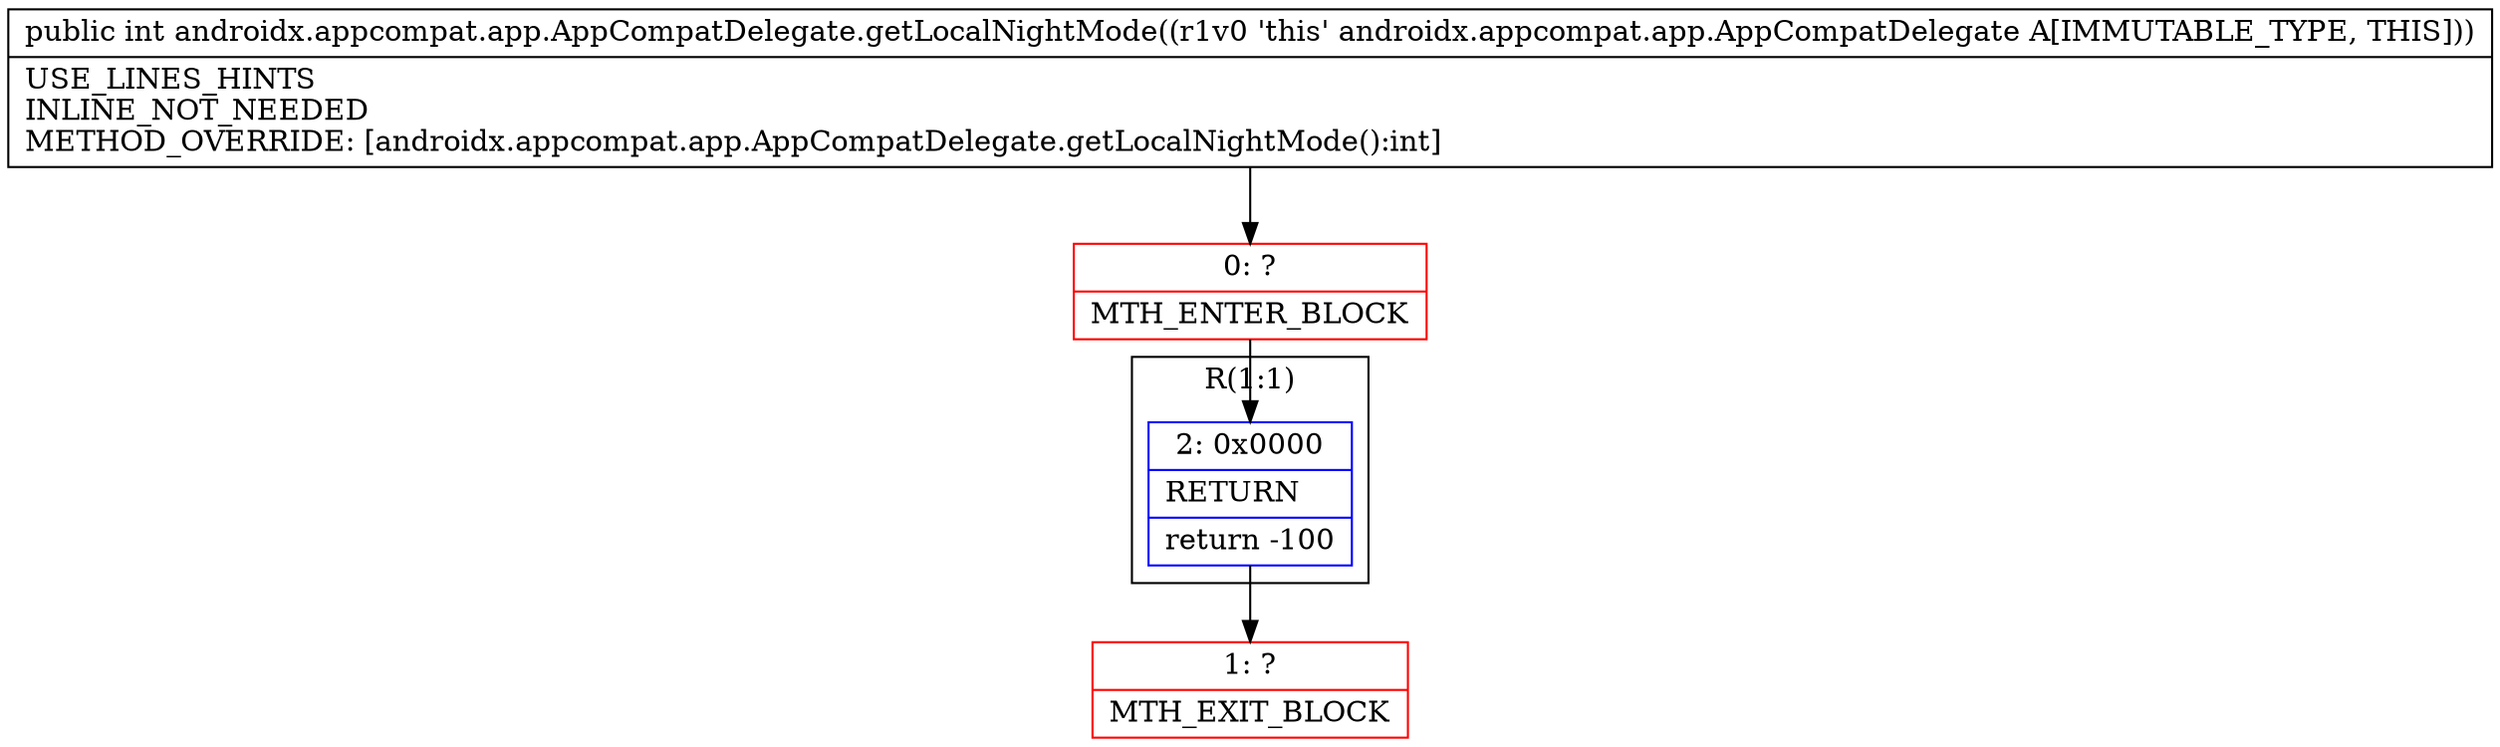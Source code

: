 digraph "CFG forandroidx.appcompat.app.AppCompatDelegate.getLocalNightMode()I" {
subgraph cluster_Region_1738141111 {
label = "R(1:1)";
node [shape=record,color=blue];
Node_2 [shape=record,label="{2\:\ 0x0000|RETURN\l|return \-100\l}"];
}
Node_0 [shape=record,color=red,label="{0\:\ ?|MTH_ENTER_BLOCK\l}"];
Node_1 [shape=record,color=red,label="{1\:\ ?|MTH_EXIT_BLOCK\l}"];
MethodNode[shape=record,label="{public int androidx.appcompat.app.AppCompatDelegate.getLocalNightMode((r1v0 'this' androidx.appcompat.app.AppCompatDelegate A[IMMUTABLE_TYPE, THIS]))  | USE_LINES_HINTS\lINLINE_NOT_NEEDED\lMETHOD_OVERRIDE: [androidx.appcompat.app.AppCompatDelegate.getLocalNightMode():int]\l}"];
MethodNode -> Node_0;Node_2 -> Node_1;
Node_0 -> Node_2;
}

